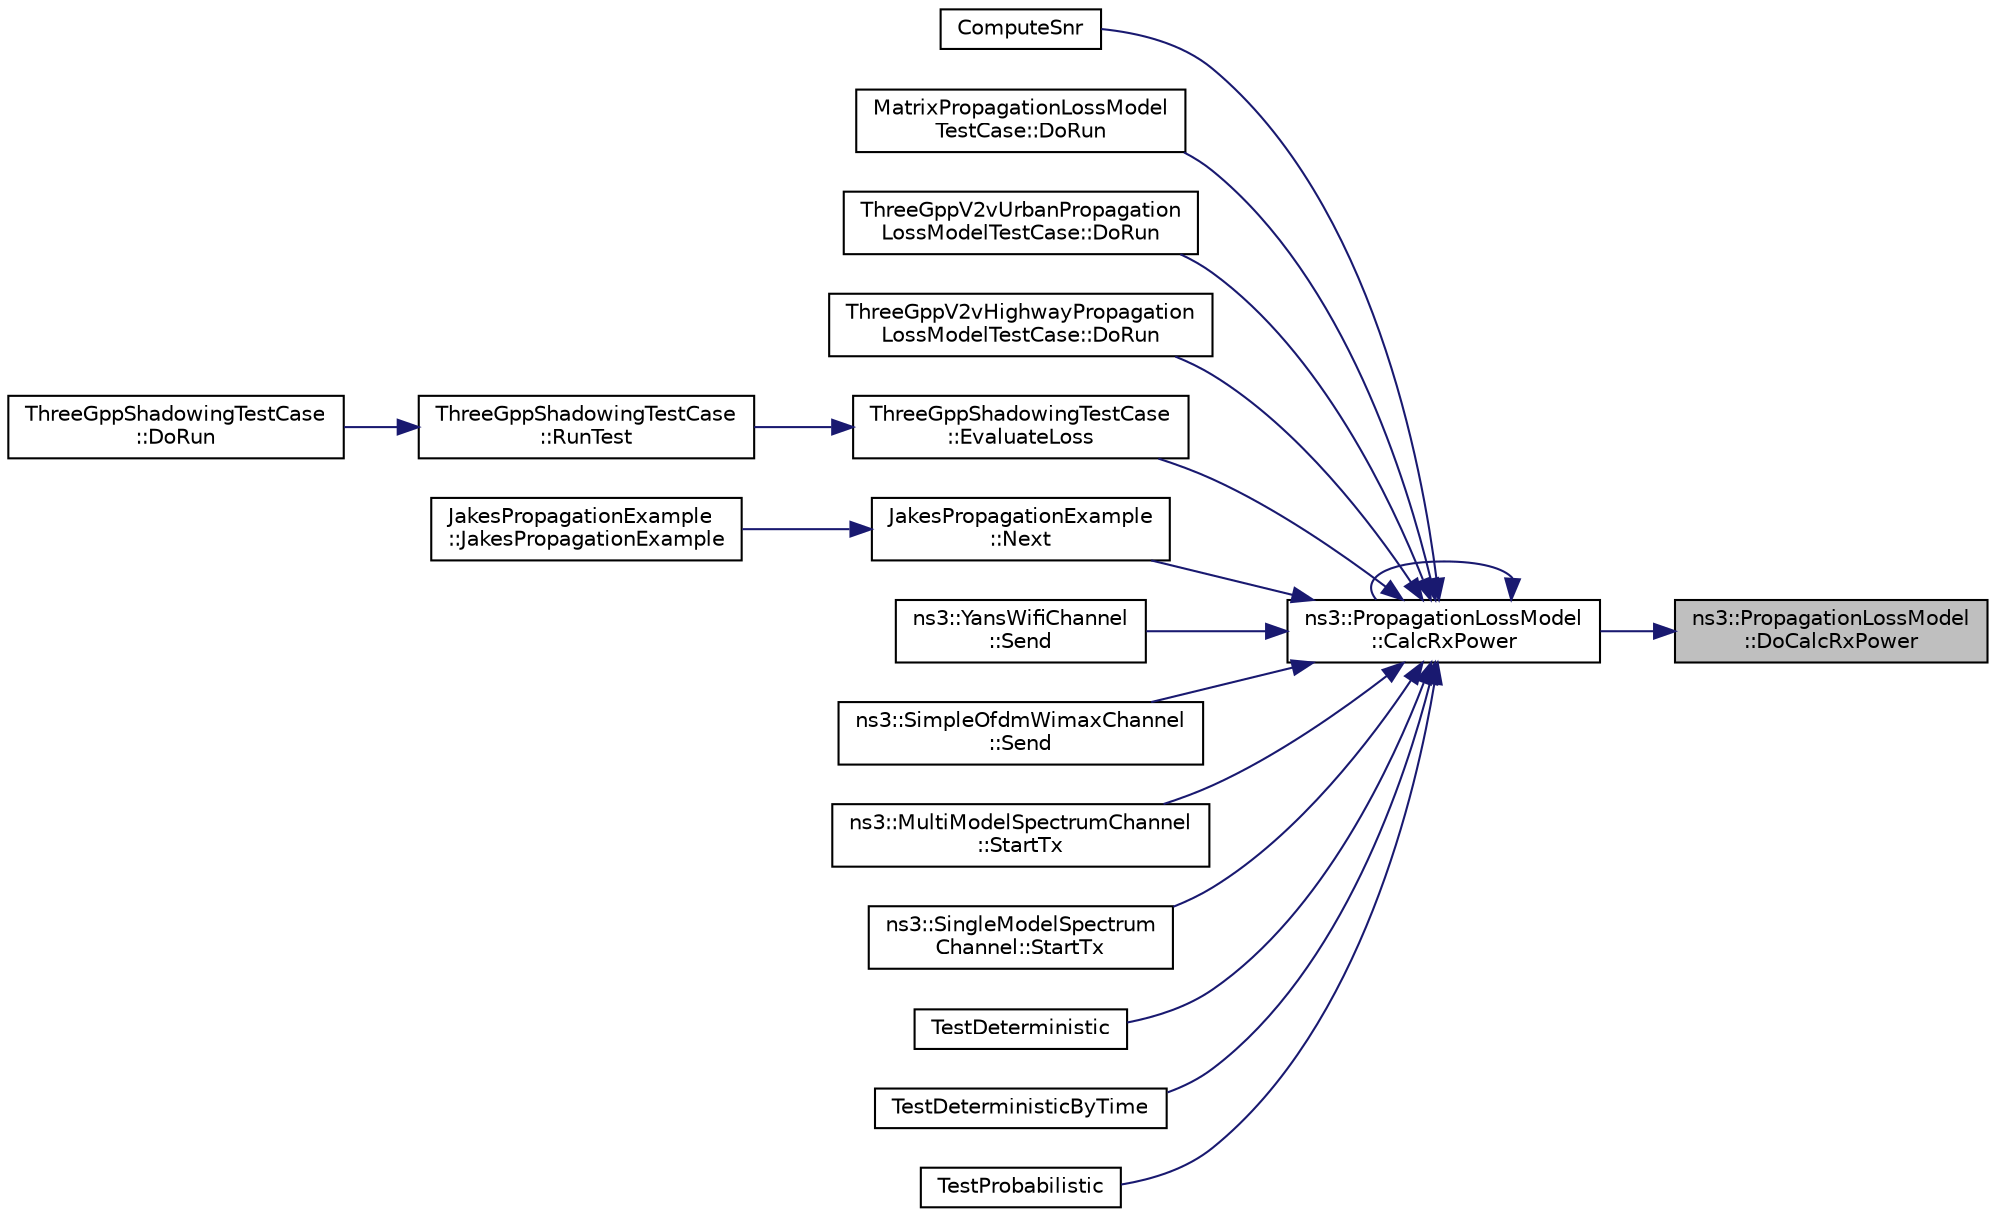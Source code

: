digraph "ns3::PropagationLossModel::DoCalcRxPower"
{
 // LATEX_PDF_SIZE
  edge [fontname="Helvetica",fontsize="10",labelfontname="Helvetica",labelfontsize="10"];
  node [fontname="Helvetica",fontsize="10",shape=record];
  rankdir="RL";
  Node1 [label="ns3::PropagationLossModel\l::DoCalcRxPower",height=0.2,width=0.4,color="black", fillcolor="grey75", style="filled", fontcolor="black",tooltip="Returns the Rx Power taking into account only the particular PropagationLossModel."];
  Node1 -> Node2 [dir="back",color="midnightblue",fontsize="10",style="solid",fontname="Helvetica"];
  Node2 [label="ns3::PropagationLossModel\l::CalcRxPower",height=0.2,width=0.4,color="black", fillcolor="white", style="filled",URL="$classns3_1_1_propagation_loss_model.html#a962c62e339e9890f70ea5bb87a12b075",tooltip="Returns the Rx Power taking into account all the PropagationLossModel(s) chained to the current one."];
  Node2 -> Node2 [dir="back",color="midnightblue",fontsize="10",style="solid",fontname="Helvetica"];
  Node2 -> Node3 [dir="back",color="midnightblue",fontsize="10",style="solid",fontname="Helvetica"];
  Node3 [label="ComputeSnr",height=0.2,width=0.4,color="black", fillcolor="white", style="filled",URL="$three-gpp-v2v-channel-example_8cc.html#af299d2795bf43412a3164aa0a461127f",tooltip="Compute the average SNR."];
  Node2 -> Node4 [dir="back",color="midnightblue",fontsize="10",style="solid",fontname="Helvetica"];
  Node4 [label="MatrixPropagationLossModel\lTestCase::DoRun",height=0.2,width=0.4,color="black", fillcolor="white", style="filled",URL="$class_matrix_propagation_loss_model_test_case.html#a31340c08bcf36d34a1734784cd376ae3",tooltip="Implementation to actually run this TestCase."];
  Node2 -> Node5 [dir="back",color="midnightblue",fontsize="10",style="solid",fontname="Helvetica"];
  Node5 [label="ThreeGppV2vUrbanPropagation\lLossModelTestCase::DoRun",height=0.2,width=0.4,color="black", fillcolor="white", style="filled",URL="$class_three_gpp_v2v_urban_propagation_loss_model_test_case.html#affde3e2153502acdac434e169d7399f8",tooltip="Build the simulation scenario and run the tests."];
  Node2 -> Node6 [dir="back",color="midnightblue",fontsize="10",style="solid",fontname="Helvetica"];
  Node6 [label="ThreeGppV2vHighwayPropagation\lLossModelTestCase::DoRun",height=0.2,width=0.4,color="black", fillcolor="white", style="filled",URL="$class_three_gpp_v2v_highway_propagation_loss_model_test_case.html#a1a427594242f97fc5a7bebce9fe1b8bd",tooltip="Build the simulation scenario and run the tests."];
  Node2 -> Node7 [dir="back",color="midnightblue",fontsize="10",style="solid",fontname="Helvetica"];
  Node7 [label="ThreeGppShadowingTestCase\l::EvaluateLoss",height=0.2,width=0.4,color="black", fillcolor="white", style="filled",URL="$class_three_gpp_shadowing_test_case.html#a41d078a66156fb2bfe5b7aa8ff02042b",tooltip="Compute the propagation loss."];
  Node7 -> Node8 [dir="back",color="midnightblue",fontsize="10",style="solid",fontname="Helvetica"];
  Node8 [label="ThreeGppShadowingTestCase\l::RunTest",height=0.2,width=0.4,color="black", fillcolor="white", style="filled",URL="$class_three_gpp_shadowing_test_case.html#aca35b24cf1e8b577cdc973153e828b99",tooltip="Run the experiment."];
  Node8 -> Node9 [dir="back",color="midnightblue",fontsize="10",style="solid",fontname="Helvetica"];
  Node9 [label="ThreeGppShadowingTestCase\l::DoRun",height=0.2,width=0.4,color="black", fillcolor="white", style="filled",URL="$class_three_gpp_shadowing_test_case.html#a84cee9c85c74aeff5f51621a393d48c6",tooltip="Implementation to actually run this TestCase."];
  Node2 -> Node10 [dir="back",color="midnightblue",fontsize="10",style="solid",fontname="Helvetica"];
  Node10 [label="JakesPropagationExample\l::Next",height=0.2,width=0.4,color="black", fillcolor="white", style="filled",URL="$class_jakes_propagation_example.html#a36fd2bb995aace95f298c53ca25a7c32",tooltip="Next function."];
  Node10 -> Node11 [dir="back",color="midnightblue",fontsize="10",style="solid",fontname="Helvetica"];
  Node11 [label="JakesPropagationExample\l::JakesPropagationExample",height=0.2,width=0.4,color="black", fillcolor="white", style="filled",URL="$class_jakes_propagation_example.html#aecb2c5ae4d1b8545fdf9d4cf92365a0e",tooltip=" "];
  Node2 -> Node12 [dir="back",color="midnightblue",fontsize="10",style="solid",fontname="Helvetica"];
  Node12 [label="ns3::YansWifiChannel\l::Send",height=0.2,width=0.4,color="black", fillcolor="white", style="filled",URL="$classns3_1_1_yans_wifi_channel.html#a5e0c886d0ca17defddafe6edcc2288ea",tooltip=" "];
  Node2 -> Node13 [dir="back",color="midnightblue",fontsize="10",style="solid",fontname="Helvetica"];
  Node13 [label="ns3::SimpleOfdmWimaxChannel\l::Send",height=0.2,width=0.4,color="black", fillcolor="white", style="filled",URL="$classns3_1_1_simple_ofdm_wimax_channel.html#ac056bb3c46b4ecc56b4fe32fefd79bc6",tooltip="Sends a dummy fec block to all connected physical devices."];
  Node2 -> Node14 [dir="back",color="midnightblue",fontsize="10",style="solid",fontname="Helvetica"];
  Node14 [label="ns3::MultiModelSpectrumChannel\l::StartTx",height=0.2,width=0.4,color="black", fillcolor="white", style="filled",URL="$classns3_1_1_multi_model_spectrum_channel.html#ab5b8cfe54c081f858014b133d026ed26",tooltip="Used by attached PHY instances to transmit signals on the channel."];
  Node2 -> Node15 [dir="back",color="midnightblue",fontsize="10",style="solid",fontname="Helvetica"];
  Node15 [label="ns3::SingleModelSpectrum\lChannel::StartTx",height=0.2,width=0.4,color="black", fillcolor="white", style="filled",URL="$classns3_1_1_single_model_spectrum_channel.html#a4288a4e2399b6257fcba2634f54a2256",tooltip="Used by attached PHY instances to transmit signals on the channel."];
  Node2 -> Node16 [dir="back",color="midnightblue",fontsize="10",style="solid",fontname="Helvetica"];
  Node16 [label="TestDeterministic",height=0.2,width=0.4,color="black", fillcolor="white", style="filled",URL="$main-propagation-loss_8cc.html#a4e5137292d7c72e9726190680c642e7d",tooltip=" "];
  Node2 -> Node17 [dir="back",color="midnightblue",fontsize="10",style="solid",fontname="Helvetica"];
  Node17 [label="TestDeterministicByTime",height=0.2,width=0.4,color="black", fillcolor="white", style="filled",URL="$main-propagation-loss_8cc.html#a093207d9d8a33b2bfc987434a52eeecc",tooltip=" "];
  Node2 -> Node18 [dir="back",color="midnightblue",fontsize="10",style="solid",fontname="Helvetica"];
  Node18 [label="TestProbabilistic",height=0.2,width=0.4,color="black", fillcolor="white", style="filled",URL="$main-propagation-loss_8cc.html#a2c280e21b5e273cca8f71b0f167e034f",tooltip=" "];
}

